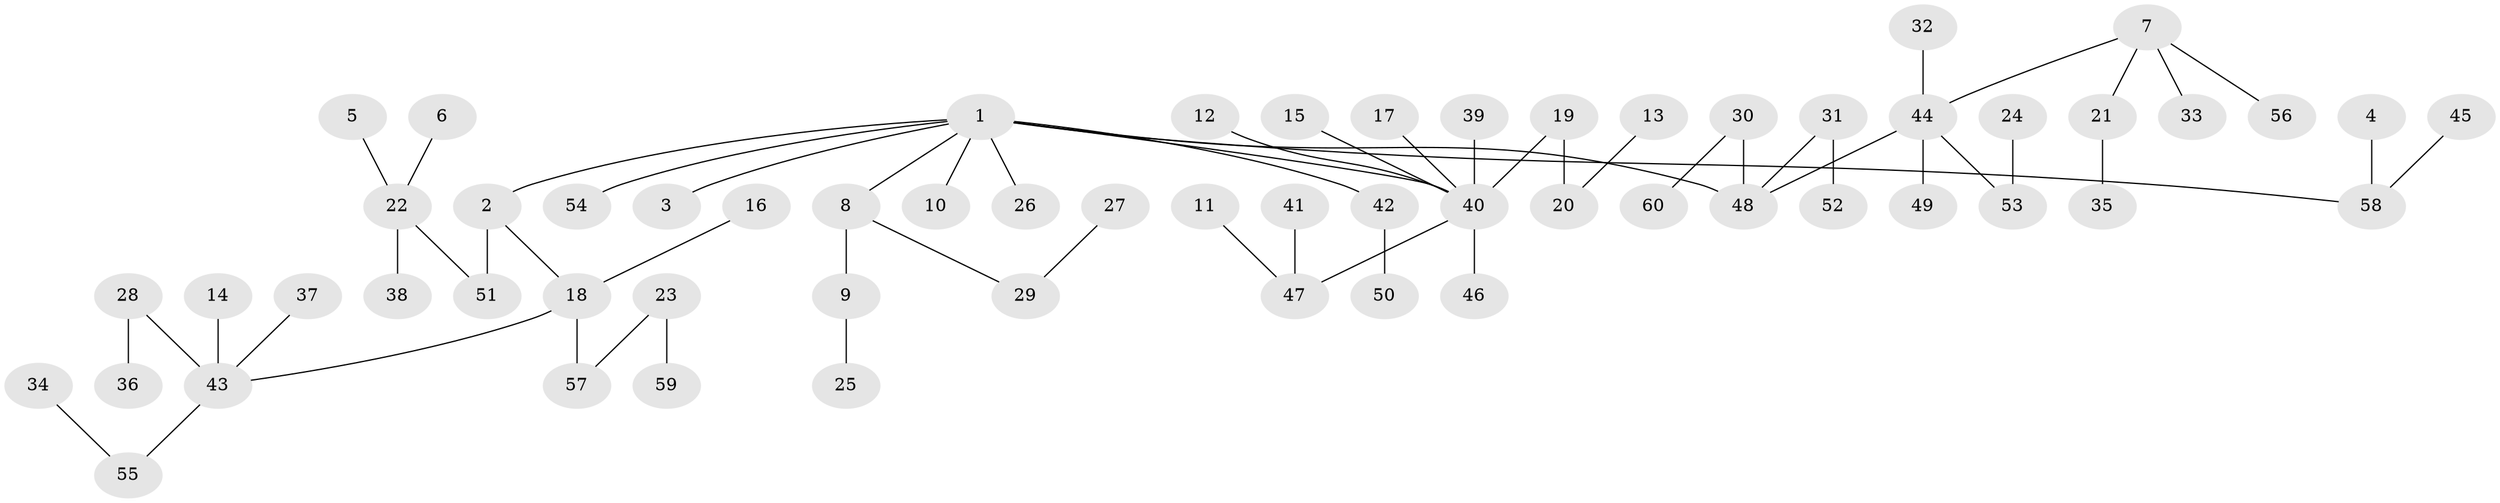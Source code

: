 // original degree distribution, {5: 0.05, 4: 0.058333333333333334, 7: 0.008333333333333333, 1: 0.5, 2: 0.23333333333333334, 3: 0.14166666666666666, 6: 0.008333333333333333}
// Generated by graph-tools (version 1.1) at 2025/26/03/09/25 03:26:26]
// undirected, 60 vertices, 59 edges
graph export_dot {
graph [start="1"]
  node [color=gray90,style=filled];
  1;
  2;
  3;
  4;
  5;
  6;
  7;
  8;
  9;
  10;
  11;
  12;
  13;
  14;
  15;
  16;
  17;
  18;
  19;
  20;
  21;
  22;
  23;
  24;
  25;
  26;
  27;
  28;
  29;
  30;
  31;
  32;
  33;
  34;
  35;
  36;
  37;
  38;
  39;
  40;
  41;
  42;
  43;
  44;
  45;
  46;
  47;
  48;
  49;
  50;
  51;
  52;
  53;
  54;
  55;
  56;
  57;
  58;
  59;
  60;
  1 -- 2 [weight=1.0];
  1 -- 3 [weight=1.0];
  1 -- 8 [weight=1.0];
  1 -- 10 [weight=1.0];
  1 -- 26 [weight=1.0];
  1 -- 40 [weight=1.0];
  1 -- 42 [weight=1.0];
  1 -- 48 [weight=1.0];
  1 -- 54 [weight=1.0];
  1 -- 58 [weight=1.0];
  2 -- 18 [weight=1.0];
  2 -- 51 [weight=1.0];
  4 -- 58 [weight=1.0];
  5 -- 22 [weight=1.0];
  6 -- 22 [weight=1.0];
  7 -- 21 [weight=1.0];
  7 -- 33 [weight=1.0];
  7 -- 44 [weight=1.0];
  7 -- 56 [weight=1.0];
  8 -- 9 [weight=1.0];
  8 -- 29 [weight=1.0];
  9 -- 25 [weight=1.0];
  11 -- 47 [weight=1.0];
  12 -- 40 [weight=1.0];
  13 -- 20 [weight=1.0];
  14 -- 43 [weight=1.0];
  15 -- 40 [weight=1.0];
  16 -- 18 [weight=1.0];
  17 -- 40 [weight=1.0];
  18 -- 43 [weight=1.0];
  18 -- 57 [weight=1.0];
  19 -- 20 [weight=1.0];
  19 -- 40 [weight=1.0];
  21 -- 35 [weight=1.0];
  22 -- 38 [weight=1.0];
  22 -- 51 [weight=1.0];
  23 -- 57 [weight=1.0];
  23 -- 59 [weight=1.0];
  24 -- 53 [weight=1.0];
  27 -- 29 [weight=1.0];
  28 -- 36 [weight=1.0];
  28 -- 43 [weight=1.0];
  30 -- 48 [weight=1.0];
  30 -- 60 [weight=1.0];
  31 -- 48 [weight=1.0];
  31 -- 52 [weight=1.0];
  32 -- 44 [weight=1.0];
  34 -- 55 [weight=1.0];
  37 -- 43 [weight=1.0];
  39 -- 40 [weight=1.0];
  40 -- 46 [weight=1.0];
  40 -- 47 [weight=1.0];
  41 -- 47 [weight=1.0];
  42 -- 50 [weight=1.0];
  43 -- 55 [weight=1.0];
  44 -- 48 [weight=1.0];
  44 -- 49 [weight=1.0];
  44 -- 53 [weight=1.0];
  45 -- 58 [weight=1.0];
}
